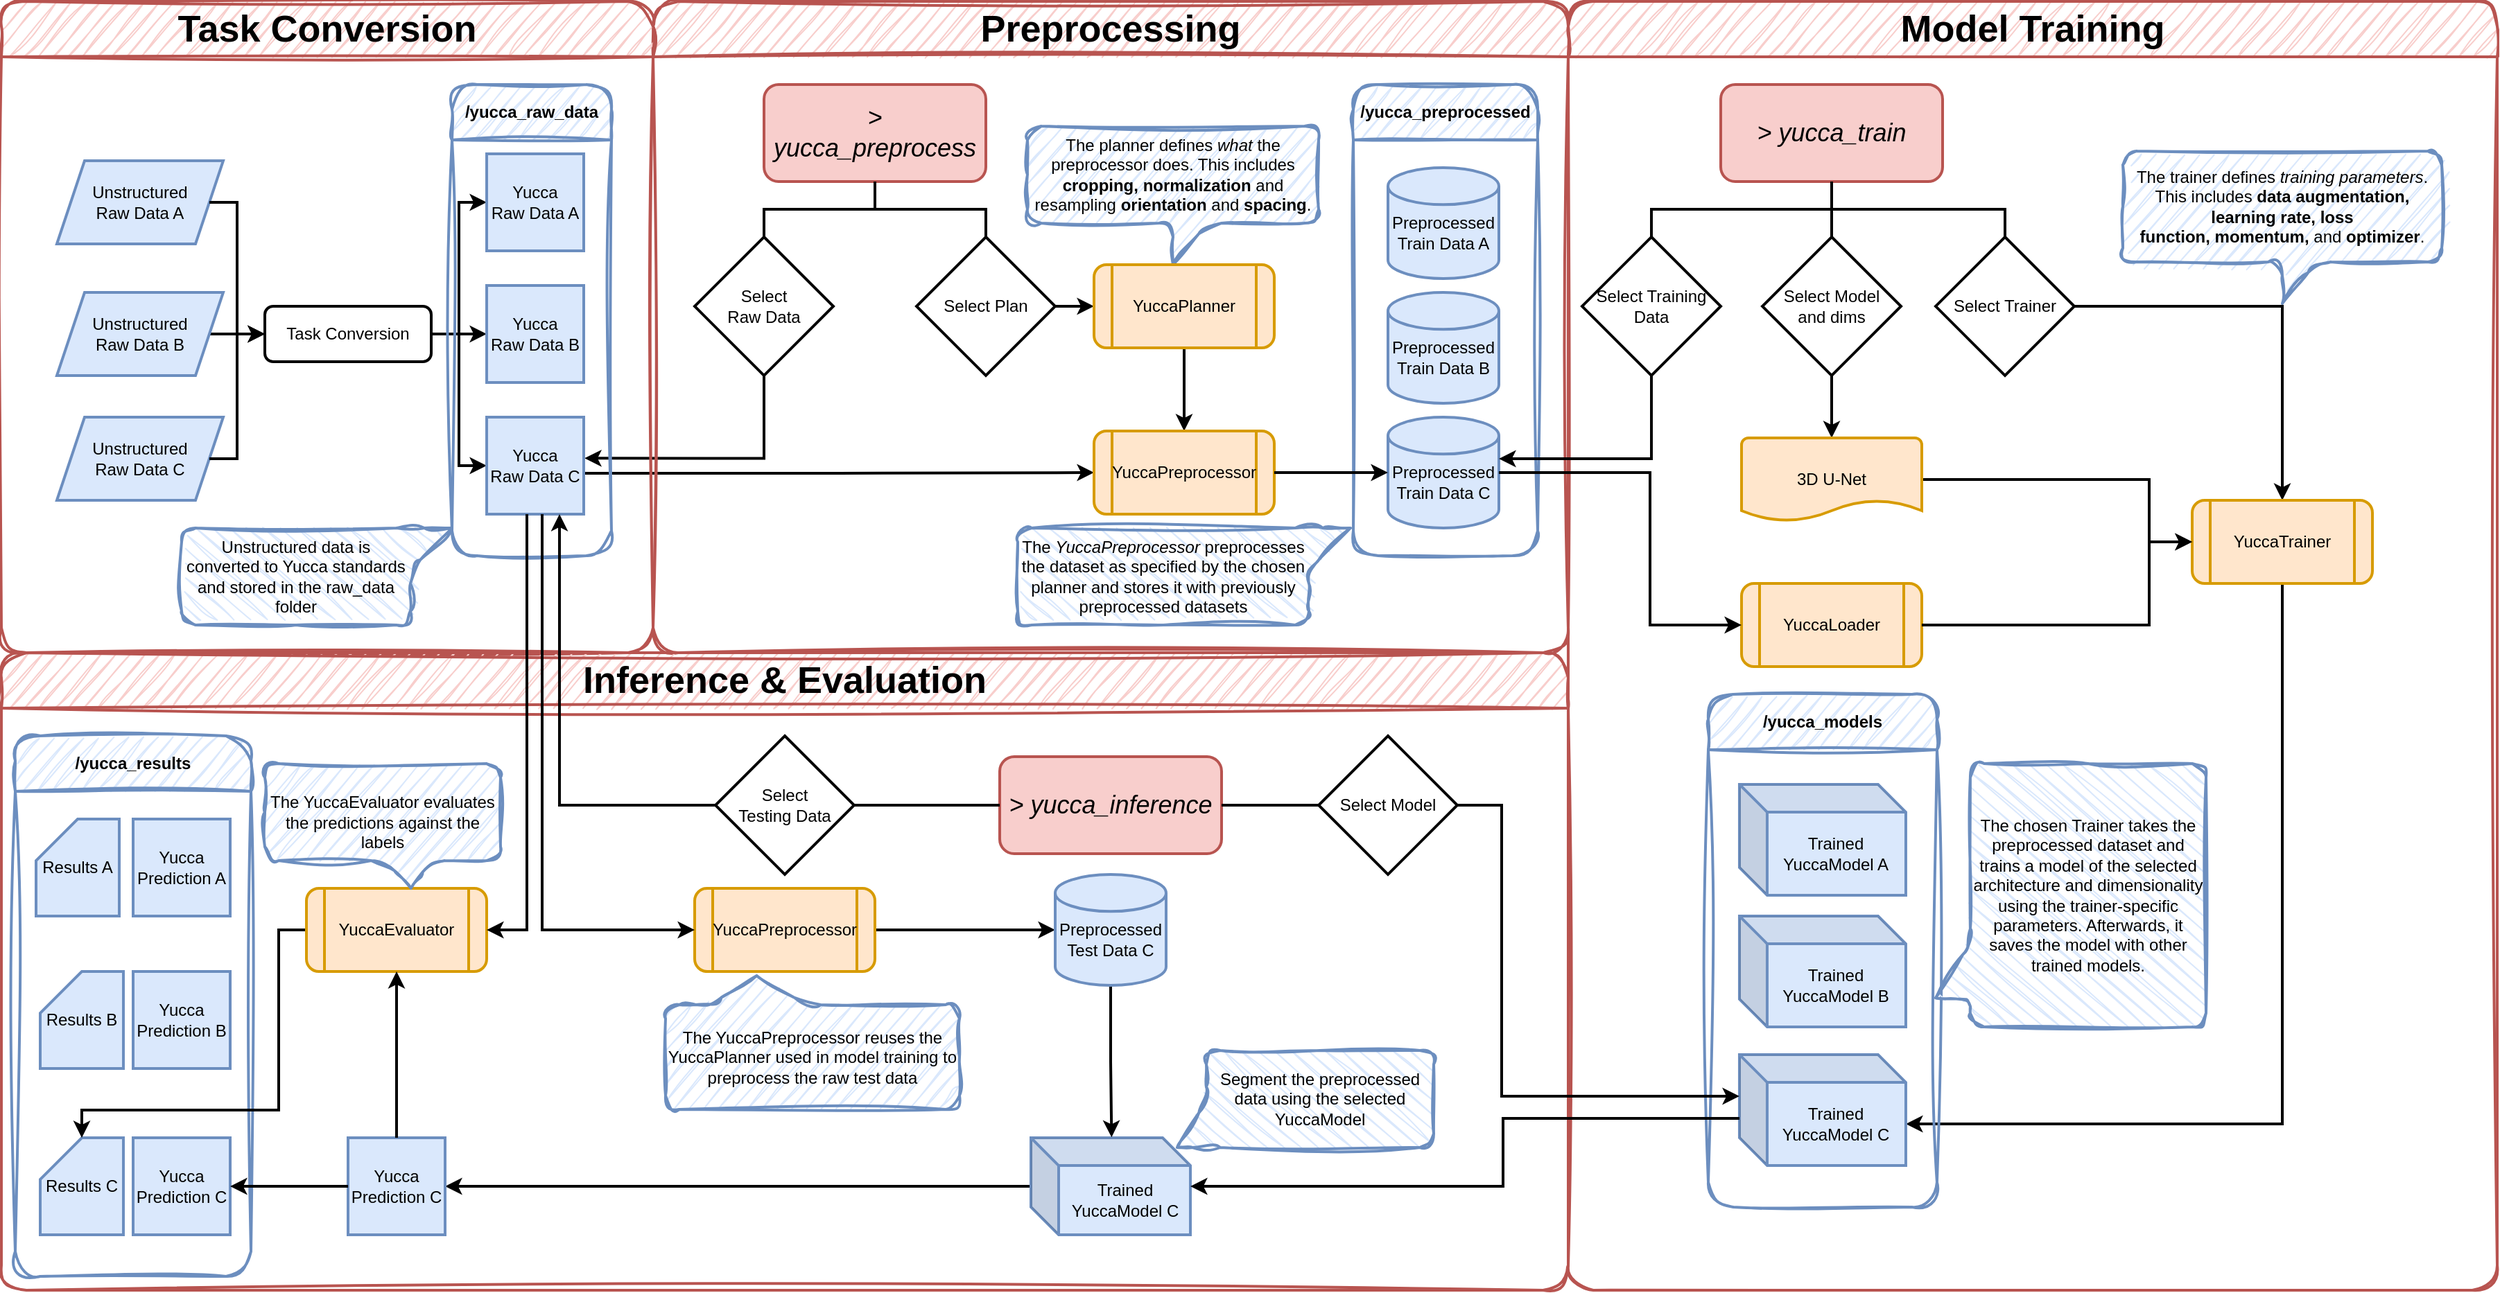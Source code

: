 <mxfile version="21.4.0" type="device">
  <diagram id="C5RBs43oDa-KdzZeNtuy" name="Page-1">
    <mxGraphModel dx="3874" dy="1280" grid="0" gridSize="10" guides="1" tooltips="1" connect="1" arrows="1" fold="1" page="1" pageScale="1" pageWidth="827" pageHeight="1169" background="none" math="0" shadow="0">
      <root>
        <mxCell id="WIyWlLk6GJQsqaUBKTNV-0" />
        <mxCell id="WIyWlLk6GJQsqaUBKTNV-1" parent="WIyWlLk6GJQsqaUBKTNV-0" />
        <mxCell id="nukTErjkGAY1zJH9waXO-180" style="edgeStyle=orthogonalEdgeStyle;rounded=0;orthogonalLoop=1;jettySize=auto;html=1;entryX=0;entryY=0.5;entryDx=0;entryDy=0;strokeWidth=2;" parent="WIyWlLk6GJQsqaUBKTNV-1" source="WIyWlLk6GJQsqaUBKTNV-3" target="nukTErjkGAY1zJH9waXO-179" edge="1">
          <mxGeometry relative="1" as="geometry" />
        </mxCell>
        <mxCell id="nukTErjkGAY1zJH9waXO-181" style="edgeStyle=orthogonalEdgeStyle;rounded=0;orthogonalLoop=1;jettySize=auto;html=1;entryX=0;entryY=0.5;entryDx=0;entryDy=0;strokeWidth=2;" parent="WIyWlLk6GJQsqaUBKTNV-1" source="WIyWlLk6GJQsqaUBKTNV-3" target="nukTErjkGAY1zJH9waXO-177" edge="1">
          <mxGeometry relative="1" as="geometry" />
        </mxCell>
        <mxCell id="nukTErjkGAY1zJH9waXO-182" style="edgeStyle=orthogonalEdgeStyle;rounded=0;orthogonalLoop=1;jettySize=auto;html=1;entryX=0;entryY=0.5;entryDx=0;entryDy=0;strokeWidth=2;" parent="WIyWlLk6GJQsqaUBKTNV-1" source="WIyWlLk6GJQsqaUBKTNV-3" target="nukTErjkGAY1zJH9waXO-178" edge="1">
          <mxGeometry relative="1" as="geometry" />
        </mxCell>
        <mxCell id="WIyWlLk6GJQsqaUBKTNV-3" value="Task Conversion&lt;br&gt;" style="rounded=1;whiteSpace=wrap;html=1;fontSize=12;glass=0;strokeWidth=2;shadow=0;strokeColor=default;" parent="WIyWlLk6GJQsqaUBKTNV-1" vertex="1">
          <mxGeometry x="-1450" y="230" width="120" height="40" as="geometry" />
        </mxCell>
        <mxCell id="nukTErjkGAY1zJH9waXO-118" style="edgeStyle=orthogonalEdgeStyle;rounded=0;orthogonalLoop=1;jettySize=auto;html=1;entryX=0;entryY=0.5;entryDx=0;entryDy=0;exitX=0.998;exitY=0.578;exitDx=0;exitDy=0;exitPerimeter=0;strokeWidth=2;strokeColor=#000000;fillColor=#e1d5e7;" parent="WIyWlLk6GJQsqaUBKTNV-1" source="nukTErjkGAY1zJH9waXO-179" target="nukTErjkGAY1zJH9waXO-62" edge="1">
          <mxGeometry relative="1" as="geometry">
            <mxPoint x="-1050" y="350" as="targetPoint" />
            <mxPoint x="-1210" y="350.0" as="sourcePoint" />
          </mxGeometry>
        </mxCell>
        <mxCell id="nukTErjkGAY1zJH9waXO-96" value="&lt;i&gt;&lt;font style=&quot;font-size: 18px;&quot;&gt;&amp;gt; yucca_preprocess&lt;/font&gt;&lt;/i&gt;" style="rounded=1;whiteSpace=wrap;html=1;fontSize=12;glass=0;strokeWidth=2;shadow=0;strokeColor=#b85450;fillColor=#f8cecc;" parent="WIyWlLk6GJQsqaUBKTNV-1" vertex="1">
          <mxGeometry x="-1090" y="70" width="160" height="70" as="geometry" />
        </mxCell>
        <mxCell id="nukTErjkGAY1zJH9waXO-117" style="edgeStyle=orthogonalEdgeStyle;rounded=0;orthogonalLoop=1;jettySize=auto;html=1;entryX=1.008;entryY=0.424;entryDx=0;entryDy=0;entryPerimeter=0;strokeWidth=2;" parent="WIyWlLk6GJQsqaUBKTNV-1" source="nukTErjkGAY1zJH9waXO-109" target="nukTErjkGAY1zJH9waXO-179" edge="1">
          <mxGeometry relative="1" as="geometry">
            <mxPoint x="-1210" y="340" as="targetPoint" />
            <Array as="points">
              <mxPoint x="-1090" y="340" />
            </Array>
          </mxGeometry>
        </mxCell>
        <mxCell id="nukTErjkGAY1zJH9waXO-114" value="" style="endArrow=none;html=1;rounded=0;exitX=0.5;exitY=0;exitDx=0;exitDy=0;exitPerimeter=0;entryX=0.5;entryY=1;entryDx=0;entryDy=0;strokeWidth=2;" parent="WIyWlLk6GJQsqaUBKTNV-1" source="nukTErjkGAY1zJH9waXO-109" target="nukTErjkGAY1zJH9waXO-96" edge="1">
          <mxGeometry width="50" height="50" relative="1" as="geometry">
            <mxPoint x="-1070" y="210" as="sourcePoint" />
            <mxPoint x="-1020" y="160" as="targetPoint" />
            <Array as="points">
              <mxPoint x="-1090" y="160" />
              <mxPoint x="-1010" y="160" />
            </Array>
          </mxGeometry>
        </mxCell>
        <mxCell id="nukTErjkGAY1zJH9waXO-115" value="" style="endArrow=none;html=1;rounded=0;exitX=0.5;exitY=1;exitDx=0;exitDy=0;entryX=0.5;entryY=0;entryDx=0;entryDy=0;entryPerimeter=0;strokeWidth=2;" parent="WIyWlLk6GJQsqaUBKTNV-1" source="nukTErjkGAY1zJH9waXO-96" target="nukTErjkGAY1zJH9waXO-110" edge="1">
          <mxGeometry width="50" height="50" relative="1" as="geometry">
            <mxPoint x="-1030" y="200" as="sourcePoint" />
            <mxPoint x="-950" y="160" as="targetPoint" />
            <Array as="points">
              <mxPoint x="-1010" y="160" />
              <mxPoint x="-930" y="160" />
            </Array>
          </mxGeometry>
        </mxCell>
        <mxCell id="nukTErjkGAY1zJH9waXO-122" value="&lt;font style=&quot;font-size: 27px;&quot;&gt;Preprocessing&lt;/font&gt;" style="swimlane;whiteSpace=wrap;html=1;startSize=40;sketch=1;curveFitting=1;jiggle=2;fillColor=#f8cecc;strokeColor=#b85450;swimlaneFillColor=none;fillStyle=auto;perimeterSpacing=2;labelBackgroundColor=none;rounded=1;strokeWidth=2;" parent="WIyWlLk6GJQsqaUBKTNV-1" vertex="1">
          <mxGeometry x="-1170" y="10" width="660" height="470" as="geometry" />
        </mxCell>
        <mxCell id="nukTErjkGAY1zJH9waXO-74" value="&lt;br&gt;Preprocessed Train Data C" style="strokeWidth=2;html=1;shape=mxgraph.flowchart.database;whiteSpace=wrap;fillColor=#dae8fc;strokeColor=#6c8ebf;" parent="nukTErjkGAY1zJH9waXO-122" vertex="1">
          <mxGeometry x="530" y="300" width="80" height="80" as="geometry" />
        </mxCell>
        <mxCell id="nukTErjkGAY1zJH9waXO-172" value="&lt;br&gt;Preprocessed Train Data B" style="strokeWidth=2;html=1;shape=mxgraph.flowchart.database;whiteSpace=wrap;fillColor=#dae8fc;strokeColor=#6c8ebf;" parent="nukTErjkGAY1zJH9waXO-122" vertex="1">
          <mxGeometry x="530" y="210" width="80" height="80" as="geometry" />
        </mxCell>
        <mxCell id="nukTErjkGAY1zJH9waXO-173" value="&lt;br&gt;Preprocessed Train Data A" style="strokeWidth=2;html=1;shape=mxgraph.flowchart.database;whiteSpace=wrap;fillColor=#dae8fc;strokeColor=#6c8ebf;" parent="nukTErjkGAY1zJH9waXO-122" vertex="1">
          <mxGeometry x="530" y="120" width="80" height="80" as="geometry" />
        </mxCell>
        <mxCell id="nukTErjkGAY1zJH9waXO-73" value="The planner defines &lt;i&gt;what&lt;/i&gt;&amp;nbsp;the preprocessor does. This includes &lt;b&gt;cropping,&amp;nbsp;&lt;/b&gt;&lt;b&gt;normalization &lt;/b&gt;and resampling&amp;nbsp;&lt;b&gt;orientation &lt;/b&gt;and&lt;b&gt;&amp;nbsp;spacing&lt;/b&gt;." style="shape=callout;whiteSpace=wrap;html=1;perimeter=calloutPerimeter;base=25;size=30;position=0.5;sketch=1;curveFitting=1;jiggle=2;fillColor=#dae8fc;strokeColor=#6c8ebf;rounded=1;strokeWidth=2;" parent="nukTErjkGAY1zJH9waXO-122" vertex="1">
          <mxGeometry x="270" y="90" width="210" height="100" as="geometry" />
        </mxCell>
        <mxCell id="nukTErjkGAY1zJH9waXO-187" value="The &lt;i&gt;YuccaPreprocessor &lt;/i&gt;preprocesses the dataset as specified by the chosen planner and stores it&amp;nbsp;with previously preprocessed datasets" style="shape=callout;whiteSpace=wrap;html=1;perimeter=calloutPerimeter;direction=north;position2=1;base=57;size=30;position=0.57;sketch=1;curveFitting=1;jiggle=2;fillColor=#dae8fc;strokeColor=#6c8ebf;rounded=1;strokeWidth=2;" parent="nukTErjkGAY1zJH9waXO-122" vertex="1">
          <mxGeometry x="263" y="380" width="240" height="70" as="geometry" />
        </mxCell>
        <mxCell id="nukTErjkGAY1zJH9waXO-190" value="&lt;font style=&quot;&quot;&gt;&lt;font style=&quot;font-size: 12px;&quot;&gt;/yucca_preprocessed&lt;/font&gt;&lt;br&gt;&lt;/font&gt;" style="swimlane;whiteSpace=wrap;html=1;startSize=40;sketch=1;curveFitting=1;jiggle=2;fillColor=#dae8fc;strokeColor=#6c8ebf;swimlaneFillColor=none;fillStyle=auto;perimeterSpacing=2;labelBackgroundColor=none;rounded=1;strokeWidth=2;" parent="nukTErjkGAY1zJH9waXO-122" vertex="1">
          <mxGeometry x="505" y="60" width="133" height="340" as="geometry" />
        </mxCell>
        <mxCell id="nukTErjkGAY1zJH9waXO-109" value="Select &lt;br&gt;Raw Data" style="strokeWidth=2;html=1;shape=mxgraph.flowchart.decision;whiteSpace=wrap;" parent="nukTErjkGAY1zJH9waXO-122" vertex="1">
          <mxGeometry x="30" y="170" width="100" height="100" as="geometry" />
        </mxCell>
        <mxCell id="nukTErjkGAY1zJH9waXO-110" value="Select Plan" style="strokeWidth=2;html=1;shape=mxgraph.flowchart.decision;whiteSpace=wrap;" parent="nukTErjkGAY1zJH9waXO-122" vertex="1">
          <mxGeometry x="190" y="170" width="100" height="100" as="geometry" />
        </mxCell>
        <mxCell id="nukTErjkGAY1zJH9waXO-119" style="edgeStyle=orthogonalEdgeStyle;rounded=0;orthogonalLoop=1;jettySize=auto;html=1;entryX=0;entryY=0.5;entryDx=0;entryDy=0;strokeWidth=2;" parent="nukTErjkGAY1zJH9waXO-122" source="nukTErjkGAY1zJH9waXO-110" edge="1" target="ooxsaIrrYWnCxej1FQAS-0">
          <mxGeometry relative="1" as="geometry">
            <mxPoint x="335" y="220" as="targetPoint" />
          </mxGeometry>
        </mxCell>
        <mxCell id="f_NBtkzVOPzIgA4eHlXI-13" style="edgeStyle=orthogonalEdgeStyle;rounded=0;orthogonalLoop=1;jettySize=auto;html=1;strokeWidth=2;exitX=0.5;exitY=1;exitDx=0;exitDy=0;" parent="nukTErjkGAY1zJH9waXO-122" source="ooxsaIrrYWnCxej1FQAS-0" target="nukTErjkGAY1zJH9waXO-62" edge="1">
          <mxGeometry relative="1" as="geometry">
            <mxPoint x="392" y="257" as="sourcePoint" />
            <Array as="points" />
          </mxGeometry>
        </mxCell>
        <mxCell id="nukTErjkGAY1zJH9waXO-62" value="YuccaPreprocessor&lt;br&gt;" style="shape=process;whiteSpace=wrap;html=1;backgroundOutline=1;fillColor=#ffe6cc;strokeColor=#d79b00;rounded=1;strokeWidth=2;" parent="nukTErjkGAY1zJH9waXO-122" vertex="1">
          <mxGeometry x="318" y="310" width="130" height="60" as="geometry" />
        </mxCell>
        <mxCell id="nukTErjkGAY1zJH9waXO-75" value="" style="edgeStyle=orthogonalEdgeStyle;rounded=0;orthogonalLoop=1;jettySize=auto;html=1;strokeWidth=2;" parent="nukTErjkGAY1zJH9waXO-122" source="nukTErjkGAY1zJH9waXO-62" target="nukTErjkGAY1zJH9waXO-74" edge="1">
          <mxGeometry relative="1" as="geometry" />
        </mxCell>
        <mxCell id="ooxsaIrrYWnCxej1FQAS-0" value="YuccaPlanner" style="shape=process;whiteSpace=wrap;html=1;backgroundOutline=1;fillColor=#ffe6cc;strokeColor=#d79b00;rounded=1;strokeWidth=2;" vertex="1" parent="nukTErjkGAY1zJH9waXO-122">
          <mxGeometry x="318" y="190" width="130" height="60" as="geometry" />
        </mxCell>
        <mxCell id="nukTErjkGAY1zJH9waXO-123" value="&lt;font style=&quot;font-size: 27px;&quot;&gt;Task Conversion&lt;br&gt;&lt;/font&gt;" style="swimlane;whiteSpace=wrap;html=1;startSize=40;fillColor=#f8cecc;strokeColor=#b85450;sketch=1;curveFitting=1;jiggle=2;rounded=1;strokeWidth=2;" parent="WIyWlLk6GJQsqaUBKTNV-1" vertex="1">
          <mxGeometry x="-1640" y="10" width="470" height="470" as="geometry" />
        </mxCell>
        <mxCell id="nukTErjkGAY1zJH9waXO-174" value="Unstructured&lt;br&gt;Raw Data A" style="shape=parallelogram;perimeter=parallelogramPerimeter;whiteSpace=wrap;html=1;fixedSize=1;fillColor=#dae8fc;strokeColor=#6c8ebf;strokeWidth=2;" parent="nukTErjkGAY1zJH9waXO-123" vertex="1">
          <mxGeometry x="40" y="115" width="120" height="60" as="geometry" />
        </mxCell>
        <mxCell id="nukTErjkGAY1zJH9waXO-202" style="edgeStyle=orthogonalEdgeStyle;rounded=0;orthogonalLoop=1;jettySize=auto;html=1;strokeWidth=2;" parent="nukTErjkGAY1zJH9waXO-123" source="nukTErjkGAY1zJH9waXO-175" edge="1">
          <mxGeometry relative="1" as="geometry">
            <mxPoint x="190" y="240" as="targetPoint" />
          </mxGeometry>
        </mxCell>
        <mxCell id="nukTErjkGAY1zJH9waXO-175" value="Unstructured&lt;br&gt;Raw Data B" style="shape=parallelogram;perimeter=parallelogramPerimeter;whiteSpace=wrap;html=1;fixedSize=1;fillColor=#dae8fc;strokeColor=#6c8ebf;strokeWidth=2;" parent="nukTErjkGAY1zJH9waXO-123" vertex="1">
          <mxGeometry x="40" y="210" width="120" height="60" as="geometry" />
        </mxCell>
        <mxCell id="nukTErjkGAY1zJH9waXO-176" value="Unstructured&lt;br&gt;Raw Data C" style="shape=parallelogram;perimeter=parallelogramPerimeter;whiteSpace=wrap;html=1;fixedSize=1;fillColor=#dae8fc;strokeColor=#6c8ebf;strokeWidth=2;" parent="nukTErjkGAY1zJH9waXO-123" vertex="1">
          <mxGeometry x="40" y="300" width="120" height="60" as="geometry" />
        </mxCell>
        <mxCell id="nukTErjkGAY1zJH9waXO-177" value="Yucca&lt;br&gt;Raw Data A" style="whiteSpace=wrap;html=1;aspect=fixed;fillColor=#dae8fc;strokeColor=#6c8ebf;strokeWidth=2;" parent="nukTErjkGAY1zJH9waXO-123" vertex="1">
          <mxGeometry x="350" y="110" width="70" height="70" as="geometry" />
        </mxCell>
        <mxCell id="nukTErjkGAY1zJH9waXO-196" value="&lt;font style=&quot;&quot;&gt;&lt;font style=&quot;font-size: 12px;&quot;&gt;/yucca_raw_data&lt;/font&gt;&lt;br&gt;&lt;/font&gt;" style="swimlane;whiteSpace=wrap;html=1;startSize=40;sketch=1;curveFitting=1;jiggle=2;fillColor=#dae8fc;strokeColor=#6c8ebf;swimlaneFillColor=none;fillStyle=auto;perimeterSpacing=2;labelBackgroundColor=none;rounded=1;strokeWidth=2;" parent="nukTErjkGAY1zJH9waXO-123" vertex="1">
          <mxGeometry x="325" y="60" width="115" height="340" as="geometry" />
        </mxCell>
        <mxCell id="nukTErjkGAY1zJH9waXO-178" value="Yucca&lt;br&gt;Raw Data B" style="whiteSpace=wrap;html=1;aspect=fixed;fillColor=#dae8fc;strokeColor=#6c8ebf;strokeWidth=2;" parent="nukTErjkGAY1zJH9waXO-196" vertex="1">
          <mxGeometry x="25" y="145" width="70" height="70" as="geometry" />
        </mxCell>
        <mxCell id="nukTErjkGAY1zJH9waXO-179" value="Yucca&lt;br&gt;Raw Data C" style="whiteSpace=wrap;html=1;aspect=fixed;fillColor=#dae8fc;strokeColor=#6c8ebf;strokeWidth=2;" parent="nukTErjkGAY1zJH9waXO-196" vertex="1">
          <mxGeometry x="25" y="240" width="70" height="70" as="geometry" />
        </mxCell>
        <mxCell id="nukTErjkGAY1zJH9waXO-198" value="Unstructured data is converted to Yucca standards and stored in the raw_data folder" style="shape=callout;whiteSpace=wrap;html=1;perimeter=calloutPerimeter;direction=north;position2=1;base=57;size=30;position=0.57;sketch=1;curveFitting=1;jiggle=2;fillColor=#dae8fc;strokeColor=#6c8ebf;rounded=1;strokeWidth=2;" parent="nukTErjkGAY1zJH9waXO-123" vertex="1">
          <mxGeometry x="130" y="380" width="195" height="70" as="geometry" />
        </mxCell>
        <mxCell id="nukTErjkGAY1zJH9waXO-125" value="&lt;font style=&quot;font-size: 27px;&quot;&gt;Model Training&lt;br&gt;&lt;/font&gt;" style="swimlane;whiteSpace=wrap;html=1;startSize=40;sketch=1;curveFitting=1;jiggle=2;fillColor=#f8cecc;strokeColor=#b85450;swimlaneFillColor=none;fillStyle=auto;perimeterSpacing=2;labelBackgroundColor=none;rounded=1;strokeWidth=2;" parent="WIyWlLk6GJQsqaUBKTNV-1" vertex="1">
          <mxGeometry x="-510" y="10" width="670" height="930" as="geometry" />
        </mxCell>
        <mxCell id="nukTErjkGAY1zJH9waXO-141" value="&lt;i&gt;&lt;font style=&quot;font-size: 18px;&quot;&gt;&amp;gt; yucca_train&lt;br&gt;&lt;/font&gt;&lt;/i&gt;" style="rounded=1;whiteSpace=wrap;html=1;fontSize=12;glass=0;strokeWidth=2;shadow=0;strokeColor=#b85450;fillColor=#f8cecc;" parent="nukTErjkGAY1zJH9waXO-125" vertex="1">
          <mxGeometry x="110" y="60" width="160" height="70" as="geometry" />
        </mxCell>
        <mxCell id="nukTErjkGAY1zJH9waXO-142" value="Select Training Data" style="strokeWidth=2;html=1;shape=mxgraph.flowchart.decision;whiteSpace=wrap;" parent="nukTErjkGAY1zJH9waXO-125" vertex="1">
          <mxGeometry x="10" y="170" width="100" height="100" as="geometry" />
        </mxCell>
        <mxCell id="nukTErjkGAY1zJH9waXO-318" style="edgeStyle=orthogonalEdgeStyle;rounded=0;orthogonalLoop=1;jettySize=auto;html=1;entryX=0.5;entryY=0;entryDx=0;entryDy=0;strokeWidth=2;" parent="nukTErjkGAY1zJH9waXO-125" source="nukTErjkGAY1zJH9waXO-143" target="nukTErjkGAY1zJH9waXO-159" edge="1">
          <mxGeometry relative="1" as="geometry">
            <mxPoint x="425.84" y="220.3" as="targetPoint" />
          </mxGeometry>
        </mxCell>
        <mxCell id="nukTErjkGAY1zJH9waXO-143" value="Select Trainer" style="strokeWidth=2;html=1;shape=mxgraph.flowchart.decision;whiteSpace=wrap;" parent="nukTErjkGAY1zJH9waXO-125" vertex="1">
          <mxGeometry x="265" y="170" width="100" height="100" as="geometry" />
        </mxCell>
        <mxCell id="nukTErjkGAY1zJH9waXO-144" value="" style="endArrow=none;html=1;rounded=0;exitX=0.5;exitY=0;exitDx=0;exitDy=0;exitPerimeter=0;entryX=0.5;entryY=1;entryDx=0;entryDy=0;strokeWidth=2;" parent="nukTErjkGAY1zJH9waXO-125" source="nukTErjkGAY1zJH9waXO-142" target="nukTErjkGAY1zJH9waXO-141" edge="1">
          <mxGeometry width="50" height="50" relative="1" as="geometry">
            <mxPoint x="100" y="200" as="sourcePoint" />
            <mxPoint x="150" y="150" as="targetPoint" />
            <Array as="points">
              <mxPoint x="60" y="150" />
              <mxPoint x="160" y="150" />
              <mxPoint x="190" y="150" />
            </Array>
          </mxGeometry>
        </mxCell>
        <mxCell id="nukTErjkGAY1zJH9waXO-145" value="" style="endArrow=none;html=1;rounded=0;exitX=0.5;exitY=1;exitDx=0;exitDy=0;entryX=0.5;entryY=0;entryDx=0;entryDy=0;entryPerimeter=0;strokeWidth=2;" parent="nukTErjkGAY1zJH9waXO-125" source="nukTErjkGAY1zJH9waXO-141" target="nukTErjkGAY1zJH9waXO-143" edge="1">
          <mxGeometry width="50" height="50" relative="1" as="geometry">
            <mxPoint x="140" y="190" as="sourcePoint" />
            <mxPoint x="220" y="150" as="targetPoint" />
            <Array as="points">
              <mxPoint x="190" y="150" />
              <mxPoint x="240" y="150" />
              <mxPoint x="315" y="150" />
            </Array>
          </mxGeometry>
        </mxCell>
        <mxCell id="nukTErjkGAY1zJH9waXO-146" style="edgeStyle=orthogonalEdgeStyle;rounded=0;orthogonalLoop=1;jettySize=auto;html=1;strokeWidth=2;exitX=0.5;exitY=1;exitDx=0;exitDy=0;exitPerimeter=0;" parent="nukTErjkGAY1zJH9waXO-125" source="nukTErjkGAY1zJH9waXO-142" edge="1">
          <mxGeometry relative="1" as="geometry">
            <mxPoint x="80" y="250" as="sourcePoint" />
            <mxPoint x="-50" y="330" as="targetPoint" />
            <Array as="points">
              <mxPoint x="60" y="270" />
              <mxPoint x="60" y="330" />
            </Array>
          </mxGeometry>
        </mxCell>
        <mxCell id="nukTErjkGAY1zJH9waXO-150" value="The trainer defines &lt;i&gt;training parameters&lt;/i&gt;. This includes &lt;b&gt;data augmentation, learning rate, loss function,&amp;nbsp;&lt;/b&gt;&lt;b&gt;momentum,&amp;nbsp;&lt;/b&gt;and &lt;b&gt;optimizer&lt;/b&gt;." style="shape=callout;whiteSpace=wrap;html=1;perimeter=calloutPerimeter;base=25;size=30;position=0.5;sketch=1;curveFitting=1;jiggle=2;fillColor=#dae8fc;strokeColor=#6c8ebf;rounded=1;strokeWidth=2;" parent="nukTErjkGAY1zJH9waXO-125" vertex="1">
          <mxGeometry x="400" y="108" width="230" height="110" as="geometry" />
        </mxCell>
        <mxCell id="f_NBtkzVOPzIgA4eHlXI-9" style="edgeStyle=orthogonalEdgeStyle;rounded=0;orthogonalLoop=1;jettySize=auto;html=1;entryX=0.5;entryY=0;entryDx=0;entryDy=0;entryPerimeter=0;strokeWidth=2;" parent="nukTErjkGAY1zJH9waXO-125" source="nukTErjkGAY1zJH9waXO-152" target="f_NBtkzVOPzIgA4eHlXI-6" edge="1">
          <mxGeometry relative="1" as="geometry" />
        </mxCell>
        <mxCell id="nukTErjkGAY1zJH9waXO-152" value="Select Model &lt;br&gt;and dims" style="strokeWidth=2;html=1;shape=mxgraph.flowchart.decision;whiteSpace=wrap;" parent="nukTErjkGAY1zJH9waXO-125" vertex="1">
          <mxGeometry x="140" y="170" width="100" height="100" as="geometry" />
        </mxCell>
        <mxCell id="nukTErjkGAY1zJH9waXO-215" style="edgeStyle=orthogonalEdgeStyle;rounded=0;orthogonalLoop=1;jettySize=auto;html=1;entryX=0;entryY=0;entryDx=120;entryDy=50;entryPerimeter=0;strokeWidth=2;exitX=0.5;exitY=1;exitDx=0;exitDy=0;" parent="nukTErjkGAY1zJH9waXO-125" source="nukTErjkGAY1zJH9waXO-159" target="nukTErjkGAY1zJH9waXO-166" edge="1">
          <mxGeometry relative="1" as="geometry">
            <mxPoint x="515.037" y="500" as="sourcePoint" />
            <Array as="points">
              <mxPoint x="515" y="810" />
            </Array>
          </mxGeometry>
        </mxCell>
        <mxCell id="nukTErjkGAY1zJH9waXO-159" value="YuccaTrainer" style="shape=process;whiteSpace=wrap;html=1;backgroundOutline=1;fillColor=#ffe6cc;strokeColor=#d79b00;rounded=1;strokeWidth=2;" parent="nukTErjkGAY1zJH9waXO-125" vertex="1">
          <mxGeometry x="450" y="360" width="130" height="60" as="geometry" />
        </mxCell>
        <mxCell id="nukTErjkGAY1zJH9waXO-206" value="&lt;font style=&quot;&quot;&gt;&lt;font style=&quot;font-size: 12px;&quot;&gt;/yucca_models&lt;/font&gt;&lt;br&gt;&lt;/font&gt;" style="swimlane;whiteSpace=wrap;html=1;startSize=40;sketch=1;curveFitting=1;jiggle=2;fillColor=#dae8fc;strokeColor=#6c8ebf;swimlaneFillColor=none;fillStyle=auto;perimeterSpacing=2;labelBackgroundColor=none;rounded=1;direction=east;strokeWidth=2;" parent="nukTErjkGAY1zJH9waXO-125" vertex="1">
          <mxGeometry x="101" y="500" width="164.97" height="370" as="geometry" />
        </mxCell>
        <mxCell id="nukTErjkGAY1zJH9waXO-166" value="Trained YuccaModel C" style="shape=cube;whiteSpace=wrap;html=1;boundedLbl=1;backgroundOutline=1;darkOpacity=0.05;darkOpacity2=0.1;fillColor=#dae8fc;strokeColor=#6c8ebf;strokeWidth=2;" parent="nukTErjkGAY1zJH9waXO-206" vertex="1">
          <mxGeometry x="22.48" y="260" width="120" height="80" as="geometry" />
        </mxCell>
        <mxCell id="nukTErjkGAY1zJH9waXO-183" value="Trained YuccaModel B" style="shape=cube;whiteSpace=wrap;html=1;boundedLbl=1;backgroundOutline=1;darkOpacity=0.05;darkOpacity2=0.1;fillColor=#dae8fc;strokeColor=#6c8ebf;strokeWidth=2;" parent="nukTErjkGAY1zJH9waXO-206" vertex="1">
          <mxGeometry x="22.48" y="160" width="120" height="80" as="geometry" />
        </mxCell>
        <mxCell id="nukTErjkGAY1zJH9waXO-184" value="Trained YuccaModel A" style="shape=cube;whiteSpace=wrap;html=1;boundedLbl=1;backgroundOutline=1;darkOpacity=0.05;darkOpacity2=0.1;fillColor=#dae8fc;strokeColor=#6c8ebf;strokeWidth=2;" parent="nukTErjkGAY1zJH9waXO-206" vertex="1">
          <mxGeometry x="22.48" y="65" width="120" height="80" as="geometry" />
        </mxCell>
        <mxCell id="nukTErjkGAY1zJH9waXO-216" value="The chosen Trainer takes the preprocessed dataset and trains a model of the selected architecture and dimensionality using the trainer-specific parameters. Afterwards, it saves the model with other trained models." style="shape=callout;whiteSpace=wrap;html=1;perimeter=calloutPerimeter;direction=south;position2=0.89;base=41;size=25;position=0.68;sketch=1;curveFitting=1;jiggle=2;fillColor=#dae8fc;strokeColor=#6c8ebf;rounded=1;strokeWidth=2;" parent="nukTErjkGAY1zJH9waXO-125" vertex="1">
          <mxGeometry x="264.97" y="550" width="195.03" height="190" as="geometry" />
        </mxCell>
        <mxCell id="f_NBtkzVOPzIgA4eHlXI-11" style="edgeStyle=orthogonalEdgeStyle;rounded=0;orthogonalLoop=1;jettySize=auto;html=1;entryX=0;entryY=0.5;entryDx=0;entryDy=0;strokeWidth=2;" parent="nukTErjkGAY1zJH9waXO-125" source="f_NBtkzVOPzIgA4eHlXI-6" target="nukTErjkGAY1zJH9waXO-159" edge="1">
          <mxGeometry relative="1" as="geometry">
            <Array as="points">
              <mxPoint x="419" y="345" />
              <mxPoint x="419" y="390" />
            </Array>
          </mxGeometry>
        </mxCell>
        <mxCell id="f_NBtkzVOPzIgA4eHlXI-6" value="3D U-Net" style="strokeWidth=2;html=1;shape=mxgraph.flowchart.document2;whiteSpace=wrap;size=0.25;fillColor=#ffe6cc;strokeColor=#d79b00;" parent="nukTErjkGAY1zJH9waXO-125" vertex="1">
          <mxGeometry x="125" y="315" width="130" height="60" as="geometry" />
        </mxCell>
        <mxCell id="f_NBtkzVOPzIgA4eHlXI-0" value="YuccaLoader" style="shape=process;whiteSpace=wrap;html=1;backgroundOutline=1;fillColor=#ffe6cc;strokeColor=#d79b00;rounded=1;strokeWidth=2;" parent="nukTErjkGAY1zJH9waXO-125" vertex="1">
          <mxGeometry x="125" y="420" width="130" height="60" as="geometry" />
        </mxCell>
        <mxCell id="f_NBtkzVOPzIgA4eHlXI-2" style="edgeStyle=orthogonalEdgeStyle;rounded=0;orthogonalLoop=1;jettySize=auto;html=1;entryX=0;entryY=0.5;entryDx=0;entryDy=0;strokeWidth=2;" parent="nukTErjkGAY1zJH9waXO-125" source="f_NBtkzVOPzIgA4eHlXI-0" target="nukTErjkGAY1zJH9waXO-159" edge="1">
          <mxGeometry relative="1" as="geometry">
            <Array as="points">
              <mxPoint x="419" y="450" />
              <mxPoint x="419" y="390" />
            </Array>
          </mxGeometry>
        </mxCell>
        <mxCell id="nukTErjkGAY1zJH9waXO-153" value="" style="endArrow=none;html=1;rounded=0;exitX=0.5;exitY=0;exitDx=0;exitDy=0;exitPerimeter=0;strokeWidth=2;" parent="WIyWlLk6GJQsqaUBKTNV-1" source="nukTErjkGAY1zJH9waXO-152" edge="1">
          <mxGeometry width="50" height="50" relative="1" as="geometry">
            <mxPoint x="-380" y="260" as="sourcePoint" />
            <mxPoint x="-320" y="160" as="targetPoint" />
          </mxGeometry>
        </mxCell>
        <mxCell id="nukTErjkGAY1zJH9waXO-204" style="edgeStyle=orthogonalEdgeStyle;rounded=0;orthogonalLoop=1;jettySize=auto;html=1;entryX=0;entryY=0.5;entryDx=0;entryDy=0;strokeWidth=2;" parent="WIyWlLk6GJQsqaUBKTNV-1" source="nukTErjkGAY1zJH9waXO-176" target="WIyWlLk6GJQsqaUBKTNV-3" edge="1">
          <mxGeometry relative="1" as="geometry">
            <Array as="points">
              <mxPoint x="-1470" y="340" />
              <mxPoint x="-1470" y="250" />
            </Array>
          </mxGeometry>
        </mxCell>
        <mxCell id="nukTErjkGAY1zJH9waXO-205" style="edgeStyle=orthogonalEdgeStyle;rounded=0;orthogonalLoop=1;jettySize=auto;html=1;entryX=0;entryY=0.5;entryDx=0;entryDy=0;strokeWidth=2;" parent="WIyWlLk6GJQsqaUBKTNV-1" source="nukTErjkGAY1zJH9waXO-174" target="WIyWlLk6GJQsqaUBKTNV-3" edge="1">
          <mxGeometry relative="1" as="geometry">
            <Array as="points">
              <mxPoint x="-1470" y="155" />
              <mxPoint x="-1470" y="250" />
            </Array>
          </mxGeometry>
        </mxCell>
        <mxCell id="nukTErjkGAY1zJH9waXO-217" value="&lt;font style=&quot;font-size: 27px;&quot;&gt;Inference &amp;amp; Evaluation&lt;br&gt;&lt;/font&gt;" style="swimlane;whiteSpace=wrap;html=1;startSize=40;sketch=1;curveFitting=1;jiggle=2;fillColor=#f8cecc;strokeColor=#b85450;swimlaneFillColor=none;fillStyle=auto;perimeterSpacing=2;labelBackgroundColor=none;rounded=1;strokeWidth=2;labelBorderColor=none;gradientColor=none;" parent="WIyWlLk6GJQsqaUBKTNV-1" vertex="1">
          <mxGeometry x="-1640" y="480" width="1130" height="460" as="geometry" />
        </mxCell>
        <mxCell id="nukTErjkGAY1zJH9waXO-223" value="&lt;font style=&quot;&quot;&gt;&lt;font style=&quot;font-size: 12px;&quot;&gt;/yucca_results&lt;/font&gt;&lt;br&gt;&lt;/font&gt;" style="swimlane;whiteSpace=wrap;html=1;startSize=40;sketch=1;curveFitting=1;jiggle=2;fillColor=#dae8fc;strokeColor=#6c8ebf;swimlaneFillColor=none;fillStyle=auto;perimeterSpacing=2;labelBackgroundColor=none;rounded=1;strokeWidth=2;" parent="nukTErjkGAY1zJH9waXO-217" vertex="1">
          <mxGeometry x="10" y="60" width="170" height="390" as="geometry" />
        </mxCell>
        <mxCell id="nukTErjkGAY1zJH9waXO-226" value="Yucca&lt;br&gt;Prediction A" style="whiteSpace=wrap;html=1;aspect=fixed;fillColor=#dae8fc;strokeColor=#6c8ebf;strokeWidth=2;" parent="nukTErjkGAY1zJH9waXO-223" vertex="1">
          <mxGeometry x="85" y="60" width="70" height="70" as="geometry" />
        </mxCell>
        <mxCell id="nukTErjkGAY1zJH9waXO-253" value="Yucca&lt;br&gt;Prediction B" style="whiteSpace=wrap;html=1;aspect=fixed;fillColor=#dae8fc;strokeColor=#6c8ebf;strokeWidth=2;" parent="nukTErjkGAY1zJH9waXO-223" vertex="1">
          <mxGeometry x="85" y="170" width="70" height="70" as="geometry" />
        </mxCell>
        <mxCell id="nukTErjkGAY1zJH9waXO-288" value="Yucca&lt;br&gt;Prediction C" style="whiteSpace=wrap;html=1;fillColor=#dae8fc;strokeColor=#6c8ebf;strokeWidth=2;" parent="nukTErjkGAY1zJH9waXO-223" vertex="1">
          <mxGeometry x="85" y="290" width="70" height="70" as="geometry" />
        </mxCell>
        <mxCell id="nukTErjkGAY1zJH9waXO-307" value="Results C" style="shape=card;whiteSpace=wrap;html=1;fillColor=#dae8fc;strokeColor=#6c8ebf;strokeWidth=2;" parent="nukTErjkGAY1zJH9waXO-223" vertex="1">
          <mxGeometry x="18" y="290" width="60" height="70" as="geometry" />
        </mxCell>
        <mxCell id="nukTErjkGAY1zJH9waXO-310" value="Results B" style="shape=card;whiteSpace=wrap;html=1;fillColor=#dae8fc;strokeColor=#6c8ebf;strokeWidth=2;" parent="nukTErjkGAY1zJH9waXO-223" vertex="1">
          <mxGeometry x="18" y="170" width="60" height="70" as="geometry" />
        </mxCell>
        <mxCell id="nukTErjkGAY1zJH9waXO-311" value="Results A" style="shape=card;whiteSpace=wrap;html=1;fillColor=#dae8fc;strokeColor=#6c8ebf;strokeWidth=2;" parent="nukTErjkGAY1zJH9waXO-223" vertex="1">
          <mxGeometry x="15" y="60" width="60" height="70" as="geometry" />
        </mxCell>
        <mxCell id="nukTErjkGAY1zJH9waXO-224" value="&lt;i&gt;&lt;font style=&quot;font-size: 18px;&quot;&gt;&amp;gt; yucca_inference&lt;br&gt;&lt;/font&gt;&lt;/i&gt;" style="rounded=1;whiteSpace=wrap;html=1;fontSize=12;glass=0;strokeWidth=2;shadow=0;strokeColor=#b85450;fillColor=#f8cecc;" parent="nukTErjkGAY1zJH9waXO-217" vertex="1">
          <mxGeometry x="720" y="75" width="160" height="70" as="geometry" />
        </mxCell>
        <mxCell id="nukTErjkGAY1zJH9waXO-225" value="Select &lt;br&gt;Testing Data" style="strokeWidth=2;html=1;shape=mxgraph.flowchart.decision;whiteSpace=wrap;" parent="nukTErjkGAY1zJH9waXO-217" vertex="1">
          <mxGeometry x="515" y="60" width="100" height="100" as="geometry" />
        </mxCell>
        <mxCell id="nukTErjkGAY1zJH9waXO-227" value="Select Model" style="strokeWidth=2;html=1;shape=mxgraph.flowchart.decision;whiteSpace=wrap;" parent="nukTErjkGAY1zJH9waXO-217" vertex="1">
          <mxGeometry x="950" y="60" width="100" height="100" as="geometry" />
        </mxCell>
        <mxCell id="nukTErjkGAY1zJH9waXO-231" value="" style="endArrow=none;html=1;rounded=0;entryX=0;entryY=0.5;entryDx=0;entryDy=0;entryPerimeter=0;exitX=1;exitY=0.5;exitDx=0;exitDy=0;strokeWidth=2;" parent="nukTErjkGAY1zJH9waXO-217" source="nukTErjkGAY1zJH9waXO-224" target="nukTErjkGAY1zJH9waXO-227" edge="1">
          <mxGeometry width="50" height="50" relative="1" as="geometry">
            <mxPoint x="900" y="170" as="sourcePoint" />
            <mxPoint x="950" y="120" as="targetPoint" />
          </mxGeometry>
        </mxCell>
        <mxCell id="nukTErjkGAY1zJH9waXO-234" value="" style="endArrow=none;html=1;rounded=0;entryX=0;entryY=0.5;entryDx=0;entryDy=0;exitX=1;exitY=0.5;exitDx=0;exitDy=0;exitPerimeter=0;strokeWidth=2;" parent="nukTErjkGAY1zJH9waXO-217" source="nukTErjkGAY1zJH9waXO-225" target="nukTErjkGAY1zJH9waXO-224" edge="1">
          <mxGeometry width="50" height="50" relative="1" as="geometry">
            <mxPoint x="660" y="160" as="sourcePoint" />
            <mxPoint x="730" y="160" as="targetPoint" />
          </mxGeometry>
        </mxCell>
        <mxCell id="f_NBtkzVOPzIgA4eHlXI-24" style="edgeStyle=orthogonalEdgeStyle;rounded=0;orthogonalLoop=1;jettySize=auto;html=1;entryX=0;entryY=0.5;entryDx=0;entryDy=0;entryPerimeter=0;strokeWidth=2;" parent="nukTErjkGAY1zJH9waXO-217" source="nukTErjkGAY1zJH9waXO-237" target="f_NBtkzVOPzIgA4eHlXI-23" edge="1">
          <mxGeometry relative="1" as="geometry" />
        </mxCell>
        <mxCell id="nukTErjkGAY1zJH9waXO-237" value="YuccaPreprocessor&lt;br&gt;" style="shape=process;whiteSpace=wrap;html=1;backgroundOutline=1;fillColor=#ffe6cc;strokeColor=#d79b00;rounded=1;strokeWidth=2;" parent="nukTErjkGAY1zJH9waXO-217" vertex="1">
          <mxGeometry x="500" y="170" width="130" height="60" as="geometry" />
        </mxCell>
        <mxCell id="nukTErjkGAY1zJH9waXO-287" style="edgeStyle=orthogonalEdgeStyle;rounded=0;orthogonalLoop=1;jettySize=auto;html=1;strokeWidth=2;" parent="nukTErjkGAY1zJH9waXO-217" source="nukTErjkGAY1zJH9waXO-266" target="nukTErjkGAY1zJH9waXO-254" edge="1">
          <mxGeometry relative="1" as="geometry">
            <Array as="points">
              <mxPoint x="560" y="385" />
              <mxPoint x="560" y="385" />
            </Array>
          </mxGeometry>
        </mxCell>
        <mxCell id="nukTErjkGAY1zJH9waXO-266" value="Trained YuccaModel C" style="shape=cube;whiteSpace=wrap;html=1;boundedLbl=1;backgroundOutline=1;darkOpacity=0.05;darkOpacity2=0.1;fillColor=#dae8fc;strokeColor=#6c8ebf;strokeWidth=2;" parent="nukTErjkGAY1zJH9waXO-217" vertex="1">
          <mxGeometry x="742.5" y="350" width="115" height="70" as="geometry" />
        </mxCell>
        <mxCell id="nukTErjkGAY1zJH9waXO-277" value="Segment the preprocessed data using the selected YuccaModel" style="shape=callout;whiteSpace=wrap;html=1;perimeter=calloutPerimeter;base=70;size=21;position=0.52;sketch=1;curveFitting=1;jiggle=2;fillColor=#dae8fc;strokeColor=#6c8ebf;rounded=1;strokeWidth=2;position2=1;direction=south;" parent="nukTErjkGAY1zJH9waXO-217" vertex="1">
          <mxGeometry x="848" y="287" width="185" height="70" as="geometry" />
        </mxCell>
        <mxCell id="nukTErjkGAY1zJH9waXO-254" value="Yucca&lt;br&gt;Prediction C" style="whiteSpace=wrap;html=1;aspect=fixed;fillColor=#dae8fc;strokeColor=#6c8ebf;strokeWidth=2;" parent="nukTErjkGAY1zJH9waXO-217" vertex="1">
          <mxGeometry x="250" y="350" width="70" height="70" as="geometry" />
        </mxCell>
        <mxCell id="nukTErjkGAY1zJH9waXO-293" value="" style="edgeStyle=orthogonalEdgeStyle;rounded=0;orthogonalLoop=1;jettySize=auto;html=1;strokeWidth=2;" parent="nukTErjkGAY1zJH9waXO-217" source="nukTErjkGAY1zJH9waXO-254" target="nukTErjkGAY1zJH9waXO-288" edge="1">
          <mxGeometry relative="1" as="geometry">
            <mxPoint x="-800" y="870" as="targetPoint" />
            <mxPoint x="-680" y="870" as="sourcePoint" />
          </mxGeometry>
        </mxCell>
        <mxCell id="nukTErjkGAY1zJH9waXO-312" style="edgeStyle=orthogonalEdgeStyle;rounded=0;orthogonalLoop=1;jettySize=auto;html=1;strokeWidth=2;" parent="nukTErjkGAY1zJH9waXO-217" source="nukTErjkGAY1zJH9waXO-256" target="nukTErjkGAY1zJH9waXO-307" edge="1">
          <mxGeometry relative="1" as="geometry">
            <Array as="points">
              <mxPoint x="200" y="200" />
              <mxPoint x="200" y="330" />
              <mxPoint x="58" y="330" />
            </Array>
          </mxGeometry>
        </mxCell>
        <mxCell id="nukTErjkGAY1zJH9waXO-256" value="YuccaEvaluator" style="shape=process;whiteSpace=wrap;html=1;backgroundOutline=1;fillColor=#ffe6cc;strokeColor=#d79b00;rounded=1;strokeWidth=2;" parent="nukTErjkGAY1zJH9waXO-217" vertex="1">
          <mxGeometry x="220" y="170" width="130" height="60" as="geometry" />
        </mxCell>
        <mxCell id="nukTErjkGAY1zJH9waXO-286" style="edgeStyle=orthogonalEdgeStyle;rounded=0;orthogonalLoop=1;jettySize=auto;html=1;entryX=0.5;entryY=1;entryDx=0;entryDy=0;strokeWidth=2;" parent="nukTErjkGAY1zJH9waXO-217" source="nukTErjkGAY1zJH9waXO-254" target="nukTErjkGAY1zJH9waXO-256" edge="1">
          <mxGeometry relative="1" as="geometry" />
        </mxCell>
        <mxCell id="nukTErjkGAY1zJH9waXO-271" value="&lt;br style=&quot;border-color: var(--border-color);&quot;&gt;The YuccaEvaluator evaluates the predictions against the labels" style="shape=callout;whiteSpace=wrap;html=1;perimeter=calloutPerimeter;base=33;size=20;position=0.51;sketch=1;curveFitting=1;jiggle=2;fillColor=#dae8fc;strokeColor=#6c8ebf;rounded=1;strokeWidth=2;position2=0.62;direction=east;" parent="nukTErjkGAY1zJH9waXO-217" vertex="1">
          <mxGeometry x="190" y="80" width="170" height="90" as="geometry" />
        </mxCell>
        <mxCell id="f_NBtkzVOPzIgA4eHlXI-25" style="edgeStyle=orthogonalEdgeStyle;rounded=0;orthogonalLoop=1;jettySize=auto;html=1;entryX=0.506;entryY=-0.005;entryDx=0;entryDy=0;entryPerimeter=0;strokeWidth=2;" parent="nukTErjkGAY1zJH9waXO-217" source="f_NBtkzVOPzIgA4eHlXI-23" target="nukTErjkGAY1zJH9waXO-266" edge="1">
          <mxGeometry relative="1" as="geometry" />
        </mxCell>
        <mxCell id="f_NBtkzVOPzIgA4eHlXI-23" value="&lt;br&gt;Preprocessed Test Data C" style="strokeWidth=2;html=1;shape=mxgraph.flowchart.database;whiteSpace=wrap;fillColor=#dae8fc;strokeColor=#6c8ebf;" parent="nukTErjkGAY1zJH9waXO-217" vertex="1">
          <mxGeometry x="760" y="160" width="80" height="80" as="geometry" />
        </mxCell>
        <mxCell id="f_NBtkzVOPzIgA4eHlXI-26" value="The YuccaPreprocessor reuses the YuccaPlanner used in model training to preprocess the raw test data" style="shape=callout;whiteSpace=wrap;html=1;perimeter=calloutPerimeter;base=70;size=21;position=0.52;sketch=1;curveFitting=1;jiggle=2;fillColor=#dae8fc;strokeColor=#6c8ebf;rounded=1;strokeWidth=2;position2=0.69;direction=west;" parent="nukTErjkGAY1zJH9waXO-217" vertex="1">
          <mxGeometry x="479" y="233" width="212" height="96.5" as="geometry" />
        </mxCell>
        <mxCell id="nukTErjkGAY1zJH9waXO-228" style="edgeStyle=orthogonalEdgeStyle;rounded=0;orthogonalLoop=1;jettySize=auto;html=1;entryX=0;entryY=0;entryDx=0;entryDy=30;entryPerimeter=0;strokeWidth=2;" parent="WIyWlLk6GJQsqaUBKTNV-1" source="nukTErjkGAY1zJH9waXO-227" target="nukTErjkGAY1zJH9waXO-166" edge="1">
          <mxGeometry relative="1" as="geometry">
            <Array as="points">
              <mxPoint x="-558" y="590" />
              <mxPoint x="-558" y="800" />
            </Array>
          </mxGeometry>
        </mxCell>
        <mxCell id="nukTErjkGAY1zJH9waXO-280" value="" style="edgeStyle=orthogonalEdgeStyle;rounded=0;orthogonalLoop=1;jettySize=auto;html=1;strokeWidth=2;" parent="WIyWlLk6GJQsqaUBKTNV-1" source="nukTErjkGAY1zJH9waXO-179" target="nukTErjkGAY1zJH9waXO-256" edge="1">
          <mxGeometry relative="1" as="geometry">
            <mxPoint x="-1255" y="380" as="sourcePoint" />
            <mxPoint x="-1380" y="775" as="targetPoint" />
            <Array as="points">
              <mxPoint x="-1261" y="680" />
            </Array>
          </mxGeometry>
        </mxCell>
        <mxCell id="nukTErjkGAY1zJH9waXO-315" style="edgeStyle=orthogonalEdgeStyle;rounded=0;orthogonalLoop=1;jettySize=auto;html=1;strokeWidth=2;" parent="WIyWlLk6GJQsqaUBKTNV-1" source="nukTErjkGAY1zJH9waXO-166" target="nukTErjkGAY1zJH9waXO-266" edge="1">
          <mxGeometry relative="1" as="geometry">
            <Array as="points">
              <mxPoint x="-557" y="816" />
              <mxPoint x="-557" y="865" />
            </Array>
          </mxGeometry>
        </mxCell>
        <mxCell id="f_NBtkzVOPzIgA4eHlXI-1" value="" style="edgeStyle=orthogonalEdgeStyle;rounded=0;orthogonalLoop=1;jettySize=auto;html=1;entryX=0;entryY=0.5;entryDx=0;entryDy=0;strokeWidth=2;" parent="WIyWlLk6GJQsqaUBKTNV-1" source="nukTErjkGAY1zJH9waXO-74" target="f_NBtkzVOPzIgA4eHlXI-0" edge="1">
          <mxGeometry relative="1" as="geometry">
            <Array as="points">
              <mxPoint x="-451" y="350" />
              <mxPoint x="-451" y="460" />
            </Array>
            <mxPoint x="-560" y="350" as="sourcePoint" />
            <mxPoint x="-60" y="460" as="targetPoint" />
          </mxGeometry>
        </mxCell>
        <mxCell id="f_NBtkzVOPzIgA4eHlXI-21" style="edgeStyle=orthogonalEdgeStyle;rounded=0;orthogonalLoop=1;jettySize=auto;html=1;entryX=0.75;entryY=1;entryDx=0;entryDy=0;strokeWidth=2;" parent="WIyWlLk6GJQsqaUBKTNV-1" source="nukTErjkGAY1zJH9waXO-225" target="nukTErjkGAY1zJH9waXO-179" edge="1">
          <mxGeometry relative="1" as="geometry" />
        </mxCell>
        <mxCell id="f_NBtkzVOPzIgA4eHlXI-22" style="edgeStyle=orthogonalEdgeStyle;rounded=0;orthogonalLoop=1;jettySize=auto;html=1;entryX=0;entryY=0.5;entryDx=0;entryDy=0;strokeWidth=2;" parent="WIyWlLk6GJQsqaUBKTNV-1" source="nukTErjkGAY1zJH9waXO-179" target="nukTErjkGAY1zJH9waXO-237" edge="1">
          <mxGeometry relative="1" as="geometry">
            <Array as="points">
              <mxPoint x="-1250" y="680" />
            </Array>
          </mxGeometry>
        </mxCell>
      </root>
    </mxGraphModel>
  </diagram>
</mxfile>
